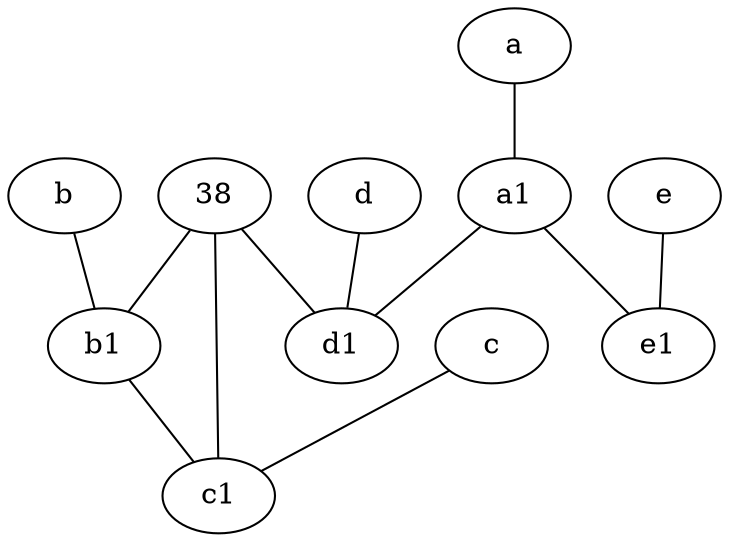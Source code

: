 graph {
	38
	b [pos="10,4!"]
	e1 [pos="7,7!"]
	d [pos="2,5!"]
	e [pos="7,9!"]
	b1 [pos="9,4!"]
	d1 [pos="3,5!"]
	c1 [pos="4.5,3!"]
	c [pos="4.5,2!"]
	a1 [pos="8,3!"]
	a [pos="8,2!"]
	38 -- d1
	b1 -- c1
	38 -- b1
	c -- c1
	e -- e1
	d -- d1
	a1 -- d1
	b -- b1
	a -- a1
	a1 -- e1
	38 -- c1
}
